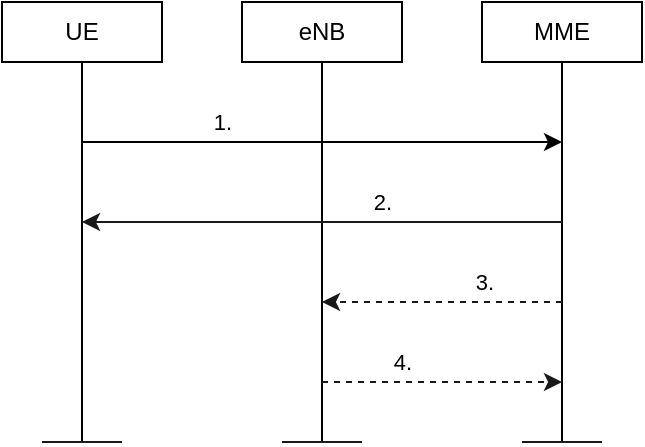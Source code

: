 <mxfile version="20.8.5" type="github">
  <diagram id="ijDXPIjG-lrnuMKF2Y2p" name="Page-1">
    <mxGraphModel dx="1050" dy="590" grid="1" gridSize="10" guides="1" tooltips="1" connect="1" arrows="1" fold="1" page="1" pageScale="1" pageWidth="850" pageHeight="1100" math="0" shadow="0">
      <root>
        <mxCell id="0" />
        <mxCell id="1" parent="0" />
        <mxCell id="UWq0jJDnpb61mctzoSnv-1" value="" style="endArrow=none;html=1;rounded=0;" parent="1" edge="1">
          <mxGeometry width="50" height="50" relative="1" as="geometry">
            <mxPoint x="120" y="270" as="sourcePoint" />
            <mxPoint x="120" y="80" as="targetPoint" />
          </mxGeometry>
        </mxCell>
        <mxCell id="UWq0jJDnpb61mctzoSnv-2" value="" style="endArrow=none;html=1;rounded=0;" parent="1" edge="1">
          <mxGeometry width="50" height="50" relative="1" as="geometry">
            <mxPoint x="240" y="270" as="sourcePoint" />
            <mxPoint x="240" y="80" as="targetPoint" />
          </mxGeometry>
        </mxCell>
        <mxCell id="UWq0jJDnpb61mctzoSnv-3" value="" style="endArrow=none;html=1;rounded=0;" parent="1" target="UWq0jJDnpb61mctzoSnv-4" edge="1">
          <mxGeometry width="50" height="50" relative="1" as="geometry">
            <mxPoint x="360" y="270" as="sourcePoint" />
            <mxPoint x="360" y="80" as="targetPoint" />
          </mxGeometry>
        </mxCell>
        <mxCell id="UWq0jJDnpb61mctzoSnv-4" value="MME" style="rounded=0;whiteSpace=wrap;html=1;" parent="1" vertex="1">
          <mxGeometry x="320" y="50" width="80" height="30" as="geometry" />
        </mxCell>
        <mxCell id="UWq0jJDnpb61mctzoSnv-5" value="eNB" style="rounded=0;whiteSpace=wrap;html=1;" parent="1" vertex="1">
          <mxGeometry x="200" y="50" width="80" height="30" as="geometry" />
        </mxCell>
        <mxCell id="UWq0jJDnpb61mctzoSnv-6" value="UE" style="rounded=0;whiteSpace=wrap;html=1;" parent="1" vertex="1">
          <mxGeometry x="80" y="50" width="80" height="30" as="geometry" />
        </mxCell>
        <mxCell id="UWq0jJDnpb61mctzoSnv-7" value="" style="endArrow=classic;html=1;rounded=0;" parent="1" edge="1">
          <mxGeometry width="50" height="50" relative="1" as="geometry">
            <mxPoint x="120" y="120" as="sourcePoint" />
            <mxPoint x="360" y="120" as="targetPoint" />
          </mxGeometry>
        </mxCell>
        <mxCell id="UWq0jJDnpb61mctzoSnv-8" value="1." style="edgeLabel;html=1;align=center;verticalAlign=middle;resizable=0;points=[];" parent="UWq0jJDnpb61mctzoSnv-7" vertex="1" connectable="0">
          <mxGeometry x="0.327" y="-1" relative="1" as="geometry">
            <mxPoint x="-89" y="-11" as="offset" />
          </mxGeometry>
        </mxCell>
        <mxCell id="UWq0jJDnpb61mctzoSnv-9" value="" style="endArrow=classic;html=1;rounded=0;strokeColor=#1A1A1A;" parent="1" edge="1">
          <mxGeometry width="50" height="50" relative="1" as="geometry">
            <mxPoint x="360" y="160" as="sourcePoint" />
            <mxPoint x="120" y="160" as="targetPoint" />
          </mxGeometry>
        </mxCell>
        <mxCell id="UWq0jJDnpb61mctzoSnv-10" value="2." style="edgeLabel;html=1;align=center;verticalAlign=middle;resizable=0;points=[];" parent="UWq0jJDnpb61mctzoSnv-9" vertex="1" connectable="0">
          <mxGeometry x="0.327" y="-1" relative="1" as="geometry">
            <mxPoint x="69" y="-9" as="offset" />
          </mxGeometry>
        </mxCell>
        <mxCell id="UWq0jJDnpb61mctzoSnv-13" value="" style="endArrow=classic;html=1;rounded=0;strokeColor=#1A1A1A;dashed=1;" parent="1" edge="1">
          <mxGeometry width="50" height="50" relative="1" as="geometry">
            <mxPoint x="360" y="200" as="sourcePoint" />
            <mxPoint x="240" y="200" as="targetPoint" />
          </mxGeometry>
        </mxCell>
        <mxCell id="UWq0jJDnpb61mctzoSnv-14" value="3." style="edgeLabel;html=1;align=center;verticalAlign=middle;resizable=0;points=[];" parent="UWq0jJDnpb61mctzoSnv-13" vertex="1" connectable="0">
          <mxGeometry x="0.327" y="-1" relative="1" as="geometry">
            <mxPoint x="40" y="-9" as="offset" />
          </mxGeometry>
        </mxCell>
        <mxCell id="UWq0jJDnpb61mctzoSnv-15" value="" style="endArrow=classic;html=1;rounded=0;strokeColor=#1A1A1A;dashed=1;" parent="1" edge="1">
          <mxGeometry width="50" height="50" relative="1" as="geometry">
            <mxPoint x="240" y="240" as="sourcePoint" />
            <mxPoint x="360" y="240" as="targetPoint" />
          </mxGeometry>
        </mxCell>
        <mxCell id="UWq0jJDnpb61mctzoSnv-16" value="4." style="edgeLabel;html=1;align=center;verticalAlign=middle;resizable=0;points=[];" parent="UWq0jJDnpb61mctzoSnv-15" vertex="1" connectable="0">
          <mxGeometry x="0.327" y="-1" relative="1" as="geometry">
            <mxPoint x="-40" y="-11" as="offset" />
          </mxGeometry>
        </mxCell>
        <mxCell id="i_nnzmHdUOK7gu60jdM--1" value="" style="endArrow=none;html=1;rounded=0;strokeColor=#1A1A1A;" parent="1" edge="1">
          <mxGeometry width="50" height="50" relative="1" as="geometry">
            <mxPoint x="100" y="270" as="sourcePoint" />
            <mxPoint x="140" y="270" as="targetPoint" />
          </mxGeometry>
        </mxCell>
        <mxCell id="i_nnzmHdUOK7gu60jdM--2" value="" style="endArrow=none;html=1;rounded=0;strokeColor=#1A1A1A;" parent="1" edge="1">
          <mxGeometry width="50" height="50" relative="1" as="geometry">
            <mxPoint x="340" y="270" as="sourcePoint" />
            <mxPoint x="380" y="270" as="targetPoint" />
          </mxGeometry>
        </mxCell>
        <mxCell id="i_nnzmHdUOK7gu60jdM--3" value="" style="endArrow=none;html=1;rounded=0;strokeColor=#1A1A1A;" parent="1" edge="1">
          <mxGeometry width="50" height="50" relative="1" as="geometry">
            <mxPoint x="220" y="270" as="sourcePoint" />
            <mxPoint x="260" y="270" as="targetPoint" />
          </mxGeometry>
        </mxCell>
      </root>
    </mxGraphModel>
  </diagram>
</mxfile>
